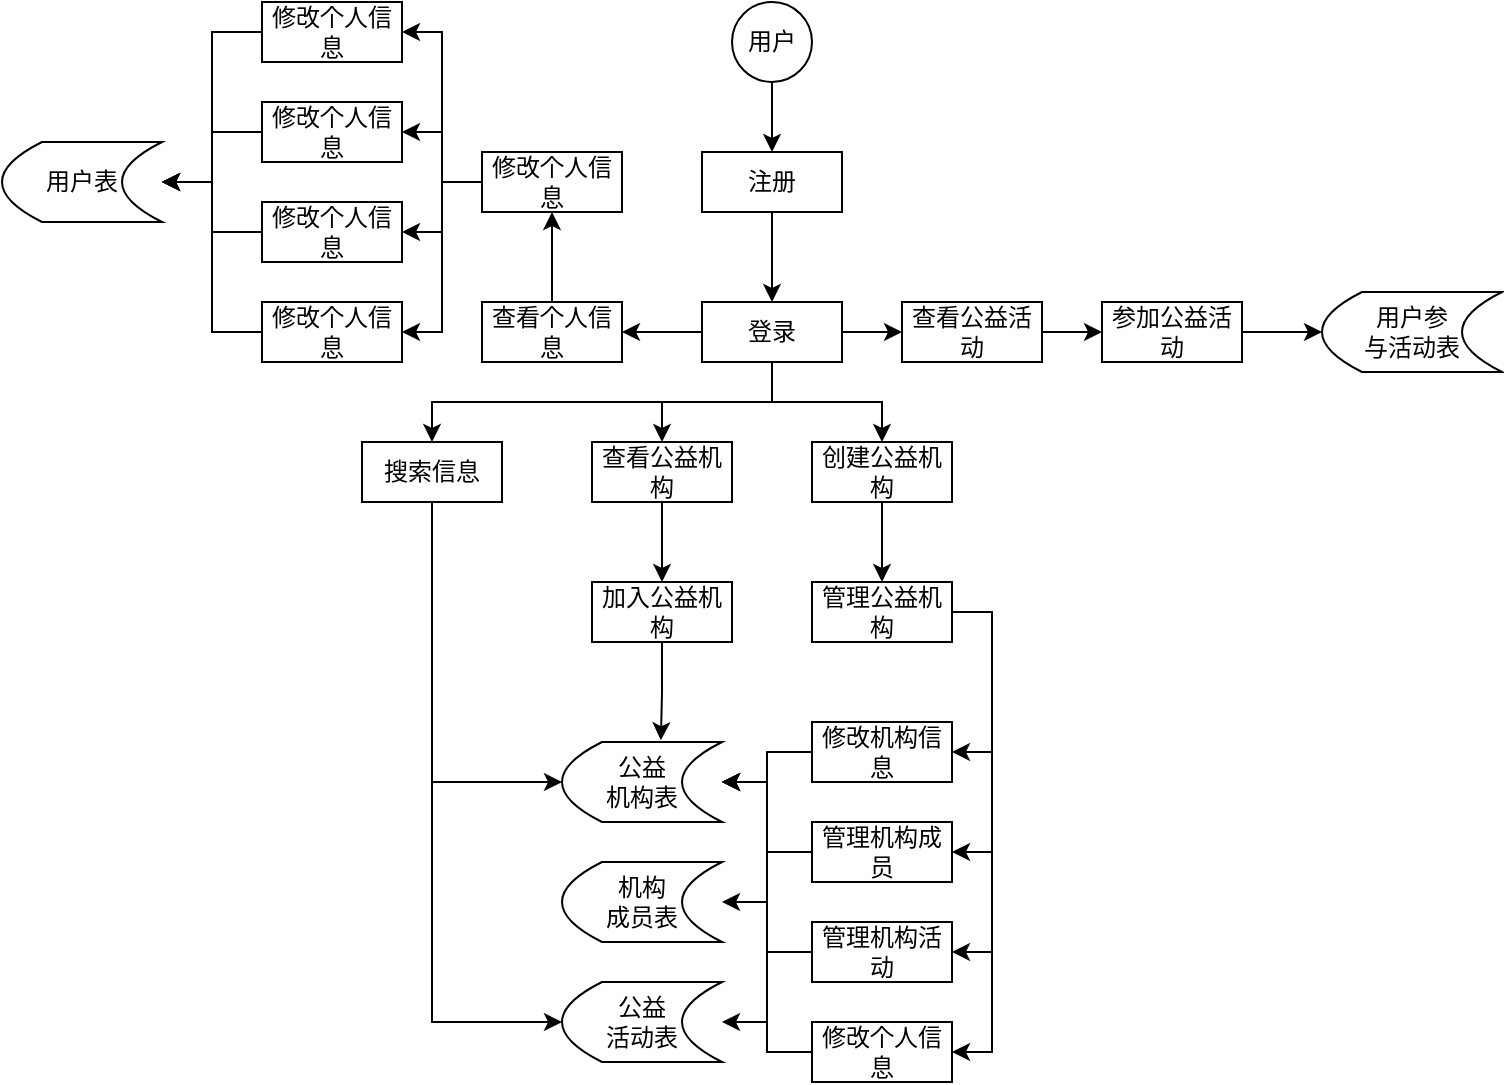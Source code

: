 <mxfile version="24.4.0" type="github">
  <diagram id="C5RBs43oDa-KdzZeNtuy" name="Page-1">
    <mxGraphModel dx="1877" dy="522" grid="1" gridSize="10" guides="1" tooltips="1" connect="1" arrows="1" fold="1" page="1" pageScale="1" pageWidth="827" pageHeight="1169" math="0" shadow="0">
      <root>
        <mxCell id="WIyWlLk6GJQsqaUBKTNV-0" />
        <mxCell id="WIyWlLk6GJQsqaUBKTNV-1" parent="WIyWlLk6GJQsqaUBKTNV-0" />
        <mxCell id="ZlSOmMxpBwmq8ZwxbkZ--15" style="edgeStyle=orthogonalEdgeStyle;rounded=0;orthogonalLoop=1;jettySize=auto;html=1;exitX=0.5;exitY=1;exitDx=0;exitDy=0;entryX=0.5;entryY=0;entryDx=0;entryDy=0;" edge="1" parent="WIyWlLk6GJQsqaUBKTNV-1" source="ZlSOmMxpBwmq8ZwxbkZ--0" target="ZlSOmMxpBwmq8ZwxbkZ--1">
          <mxGeometry relative="1" as="geometry" />
        </mxCell>
        <mxCell id="ZlSOmMxpBwmq8ZwxbkZ--0" value="注册" style="rounded=0;whiteSpace=wrap;html=1;" vertex="1" parent="WIyWlLk6GJQsqaUBKTNV-1">
          <mxGeometry x="90" y="115" width="70" height="30" as="geometry" />
        </mxCell>
        <mxCell id="ZlSOmMxpBwmq8ZwxbkZ--13" style="edgeStyle=orthogonalEdgeStyle;rounded=0;orthogonalLoop=1;jettySize=auto;html=1;exitX=1;exitY=0.5;exitDx=0;exitDy=0;entryX=0;entryY=0.5;entryDx=0;entryDy=0;" edge="1" parent="WIyWlLk6GJQsqaUBKTNV-1" source="ZlSOmMxpBwmq8ZwxbkZ--1" target="ZlSOmMxpBwmq8ZwxbkZ--12">
          <mxGeometry relative="1" as="geometry" />
        </mxCell>
        <mxCell id="ZlSOmMxpBwmq8ZwxbkZ--17" style="edgeStyle=orthogonalEdgeStyle;rounded=0;orthogonalLoop=1;jettySize=auto;html=1;exitX=0;exitY=0.5;exitDx=0;exitDy=0;" edge="1" parent="WIyWlLk6GJQsqaUBKTNV-1" source="ZlSOmMxpBwmq8ZwxbkZ--1">
          <mxGeometry relative="1" as="geometry">
            <mxPoint x="50.0" y="205" as="targetPoint" />
          </mxGeometry>
        </mxCell>
        <mxCell id="ZlSOmMxpBwmq8ZwxbkZ--39" style="edgeStyle=orthogonalEdgeStyle;rounded=0;orthogonalLoop=1;jettySize=auto;html=1;exitX=0.5;exitY=1;exitDx=0;exitDy=0;entryX=0.5;entryY=0;entryDx=0;entryDy=0;" edge="1" parent="WIyWlLk6GJQsqaUBKTNV-1" source="ZlSOmMxpBwmq8ZwxbkZ--1" target="ZlSOmMxpBwmq8ZwxbkZ--37">
          <mxGeometry relative="1" as="geometry" />
        </mxCell>
        <mxCell id="ZlSOmMxpBwmq8ZwxbkZ--40" style="edgeStyle=orthogonalEdgeStyle;rounded=0;orthogonalLoop=1;jettySize=auto;html=1;exitX=0.5;exitY=1;exitDx=0;exitDy=0;entryX=0.5;entryY=0;entryDx=0;entryDy=0;" edge="1" parent="WIyWlLk6GJQsqaUBKTNV-1" source="ZlSOmMxpBwmq8ZwxbkZ--1" target="ZlSOmMxpBwmq8ZwxbkZ--36">
          <mxGeometry relative="1" as="geometry" />
        </mxCell>
        <mxCell id="ZlSOmMxpBwmq8ZwxbkZ--83" style="edgeStyle=orthogonalEdgeStyle;rounded=0;orthogonalLoop=1;jettySize=auto;html=1;exitX=0.5;exitY=1;exitDx=0;exitDy=0;entryX=0.5;entryY=0;entryDx=0;entryDy=0;" edge="1" parent="WIyWlLk6GJQsqaUBKTNV-1" source="ZlSOmMxpBwmq8ZwxbkZ--1" target="ZlSOmMxpBwmq8ZwxbkZ--82">
          <mxGeometry relative="1" as="geometry" />
        </mxCell>
        <mxCell id="ZlSOmMxpBwmq8ZwxbkZ--1" value="登录" style="rounded=0;whiteSpace=wrap;html=1;" vertex="1" parent="WIyWlLk6GJQsqaUBKTNV-1">
          <mxGeometry x="90" y="190" width="70" height="30" as="geometry" />
        </mxCell>
        <mxCell id="ZlSOmMxpBwmq8ZwxbkZ--4" style="edgeStyle=orthogonalEdgeStyle;rounded=0;orthogonalLoop=1;jettySize=auto;html=1;exitX=0.5;exitY=1;exitDx=0;exitDy=0;entryX=0.5;entryY=0;entryDx=0;entryDy=0;" edge="1" parent="WIyWlLk6GJQsqaUBKTNV-1" source="ZlSOmMxpBwmq8ZwxbkZ--2" target="ZlSOmMxpBwmq8ZwxbkZ--0">
          <mxGeometry relative="1" as="geometry" />
        </mxCell>
        <mxCell id="ZlSOmMxpBwmq8ZwxbkZ--2" value="用户" style="ellipse;whiteSpace=wrap;html=1;aspect=fixed;" vertex="1" parent="WIyWlLk6GJQsqaUBKTNV-1">
          <mxGeometry x="105" y="40" width="40" height="40" as="geometry" />
        </mxCell>
        <mxCell id="ZlSOmMxpBwmq8ZwxbkZ--33" style="edgeStyle=orthogonalEdgeStyle;rounded=0;orthogonalLoop=1;jettySize=auto;html=1;exitX=1;exitY=0.5;exitDx=0;exitDy=0;entryX=0;entryY=0.5;entryDx=0;entryDy=0;endArrow=none;endFill=0;startArrow=classic;startFill=1;" edge="1" parent="WIyWlLk6GJQsqaUBKTNV-1" source="ZlSOmMxpBwmq8ZwxbkZ--3" target="ZlSOmMxpBwmq8ZwxbkZ--21">
          <mxGeometry relative="1" as="geometry" />
        </mxCell>
        <mxCell id="ZlSOmMxpBwmq8ZwxbkZ--34" style="edgeStyle=orthogonalEdgeStyle;rounded=0;orthogonalLoop=1;jettySize=auto;html=1;exitX=1;exitY=0.5;exitDx=0;exitDy=0;entryX=0;entryY=0.5;entryDx=0;entryDy=0;endArrow=none;endFill=0;startArrow=classic;startFill=1;" edge="1" parent="WIyWlLk6GJQsqaUBKTNV-1" source="ZlSOmMxpBwmq8ZwxbkZ--3" target="ZlSOmMxpBwmq8ZwxbkZ--22">
          <mxGeometry relative="1" as="geometry" />
        </mxCell>
        <mxCell id="ZlSOmMxpBwmq8ZwxbkZ--35" style="edgeStyle=orthogonalEdgeStyle;rounded=0;orthogonalLoop=1;jettySize=auto;html=1;exitX=1;exitY=0.5;exitDx=0;exitDy=0;entryX=0;entryY=0.5;entryDx=0;entryDy=0;startArrow=classic;startFill=1;endArrow=none;endFill=0;" edge="1" parent="WIyWlLk6GJQsqaUBKTNV-1" source="ZlSOmMxpBwmq8ZwxbkZ--3" target="ZlSOmMxpBwmq8ZwxbkZ--23">
          <mxGeometry relative="1" as="geometry" />
        </mxCell>
        <mxCell id="ZlSOmMxpBwmq8ZwxbkZ--3" value="用户表" style="shape=dataStorage;whiteSpace=wrap;html=1;fixedSize=1;" vertex="1" parent="WIyWlLk6GJQsqaUBKTNV-1">
          <mxGeometry x="-260" y="110" width="80" height="40" as="geometry" />
        </mxCell>
        <mxCell id="ZlSOmMxpBwmq8ZwxbkZ--10" style="edgeStyle=orthogonalEdgeStyle;rounded=0;orthogonalLoop=1;jettySize=auto;html=1;exitX=1;exitY=0.5;exitDx=0;exitDy=0;entryX=0;entryY=0.5;entryDx=0;entryDy=0;" edge="1" parent="WIyWlLk6GJQsqaUBKTNV-1" source="ZlSOmMxpBwmq8ZwxbkZ--7" target="ZlSOmMxpBwmq8ZwxbkZ--8">
          <mxGeometry relative="1" as="geometry" />
        </mxCell>
        <mxCell id="ZlSOmMxpBwmq8ZwxbkZ--7" value="参加公益活动" style="rounded=0;whiteSpace=wrap;html=1;" vertex="1" parent="WIyWlLk6GJQsqaUBKTNV-1">
          <mxGeometry x="290" y="190" width="70" height="30" as="geometry" />
        </mxCell>
        <mxCell id="ZlSOmMxpBwmq8ZwxbkZ--8" value="&lt;div&gt;用户参&lt;/div&gt;&lt;div&gt;与&lt;span style=&quot;background-color: initial;&quot;&gt;活动表&lt;/span&gt;&lt;/div&gt;" style="shape=dataStorage;whiteSpace=wrap;html=1;fixedSize=1;" vertex="1" parent="WIyWlLk6GJQsqaUBKTNV-1">
          <mxGeometry x="400" y="185" width="90" height="40" as="geometry" />
        </mxCell>
        <mxCell id="ZlSOmMxpBwmq8ZwxbkZ--14" style="edgeStyle=orthogonalEdgeStyle;rounded=0;orthogonalLoop=1;jettySize=auto;html=1;exitX=1;exitY=0.5;exitDx=0;exitDy=0;entryX=0;entryY=0.5;entryDx=0;entryDy=0;" edge="1" parent="WIyWlLk6GJQsqaUBKTNV-1" source="ZlSOmMxpBwmq8ZwxbkZ--12" target="ZlSOmMxpBwmq8ZwxbkZ--7">
          <mxGeometry relative="1" as="geometry" />
        </mxCell>
        <mxCell id="ZlSOmMxpBwmq8ZwxbkZ--12" value="查看公益活动" style="rounded=0;whiteSpace=wrap;html=1;" vertex="1" parent="WIyWlLk6GJQsqaUBKTNV-1">
          <mxGeometry x="190" y="190" width="70" height="30" as="geometry" />
        </mxCell>
        <mxCell id="ZlSOmMxpBwmq8ZwxbkZ--19" style="edgeStyle=orthogonalEdgeStyle;rounded=0;orthogonalLoop=1;jettySize=auto;html=1;exitX=0.5;exitY=0;exitDx=0;exitDy=0;entryX=0.5;entryY=1;entryDx=0;entryDy=0;" edge="1" parent="WIyWlLk6GJQsqaUBKTNV-1" source="ZlSOmMxpBwmq8ZwxbkZ--16" target="ZlSOmMxpBwmq8ZwxbkZ--18">
          <mxGeometry relative="1" as="geometry" />
        </mxCell>
        <mxCell id="ZlSOmMxpBwmq8ZwxbkZ--16" value="查看个人信息" style="rounded=0;whiteSpace=wrap;html=1;" vertex="1" parent="WIyWlLk6GJQsqaUBKTNV-1">
          <mxGeometry x="-20" y="190" width="70" height="30" as="geometry" />
        </mxCell>
        <mxCell id="ZlSOmMxpBwmq8ZwxbkZ--24" style="edgeStyle=orthogonalEdgeStyle;rounded=0;orthogonalLoop=1;jettySize=auto;html=1;exitX=0;exitY=0.5;exitDx=0;exitDy=0;entryX=1;entryY=0.5;entryDx=0;entryDy=0;" edge="1" parent="WIyWlLk6GJQsqaUBKTNV-1" source="ZlSOmMxpBwmq8ZwxbkZ--18" target="ZlSOmMxpBwmq8ZwxbkZ--20">
          <mxGeometry relative="1" as="geometry" />
        </mxCell>
        <mxCell id="ZlSOmMxpBwmq8ZwxbkZ--25" style="edgeStyle=orthogonalEdgeStyle;rounded=0;orthogonalLoop=1;jettySize=auto;html=1;exitX=0;exitY=0.5;exitDx=0;exitDy=0;entryX=1;entryY=0.5;entryDx=0;entryDy=0;" edge="1" parent="WIyWlLk6GJQsqaUBKTNV-1" source="ZlSOmMxpBwmq8ZwxbkZ--18" target="ZlSOmMxpBwmq8ZwxbkZ--21">
          <mxGeometry relative="1" as="geometry" />
        </mxCell>
        <mxCell id="ZlSOmMxpBwmq8ZwxbkZ--26" style="edgeStyle=orthogonalEdgeStyle;rounded=0;orthogonalLoop=1;jettySize=auto;html=1;exitX=0;exitY=0.5;exitDx=0;exitDy=0;entryX=1;entryY=0.5;entryDx=0;entryDy=0;" edge="1" parent="WIyWlLk6GJQsqaUBKTNV-1" source="ZlSOmMxpBwmq8ZwxbkZ--18" target="ZlSOmMxpBwmq8ZwxbkZ--22">
          <mxGeometry relative="1" as="geometry" />
        </mxCell>
        <mxCell id="ZlSOmMxpBwmq8ZwxbkZ--27" style="edgeStyle=orthogonalEdgeStyle;rounded=0;orthogonalLoop=1;jettySize=auto;html=1;exitX=0;exitY=0.5;exitDx=0;exitDy=0;entryX=1;entryY=0.5;entryDx=0;entryDy=0;" edge="1" parent="WIyWlLk6GJQsqaUBKTNV-1" source="ZlSOmMxpBwmq8ZwxbkZ--18" target="ZlSOmMxpBwmq8ZwxbkZ--23">
          <mxGeometry relative="1" as="geometry" />
        </mxCell>
        <mxCell id="ZlSOmMxpBwmq8ZwxbkZ--18" value="修改个人信息" style="rounded=0;whiteSpace=wrap;html=1;" vertex="1" parent="WIyWlLk6GJQsqaUBKTNV-1">
          <mxGeometry x="-20" y="115" width="70" height="30" as="geometry" />
        </mxCell>
        <mxCell id="ZlSOmMxpBwmq8ZwxbkZ--31" style="edgeStyle=orthogonalEdgeStyle;rounded=0;orthogonalLoop=1;jettySize=auto;html=1;exitX=0;exitY=0.5;exitDx=0;exitDy=0;entryX=1;entryY=0.5;entryDx=0;entryDy=0;" edge="1" parent="WIyWlLk6GJQsqaUBKTNV-1" source="ZlSOmMxpBwmq8ZwxbkZ--20" target="ZlSOmMxpBwmq8ZwxbkZ--3">
          <mxGeometry relative="1" as="geometry" />
        </mxCell>
        <mxCell id="ZlSOmMxpBwmq8ZwxbkZ--20" value="修改个人信息" style="rounded=0;whiteSpace=wrap;html=1;" vertex="1" parent="WIyWlLk6GJQsqaUBKTNV-1">
          <mxGeometry x="-130" y="40" width="70" height="30" as="geometry" />
        </mxCell>
        <mxCell id="ZlSOmMxpBwmq8ZwxbkZ--21" value="修改个人信息" style="rounded=0;whiteSpace=wrap;html=1;" vertex="1" parent="WIyWlLk6GJQsqaUBKTNV-1">
          <mxGeometry x="-130" y="90" width="70" height="30" as="geometry" />
        </mxCell>
        <mxCell id="ZlSOmMxpBwmq8ZwxbkZ--22" value="修改个人信息" style="rounded=0;whiteSpace=wrap;html=1;" vertex="1" parent="WIyWlLk6GJQsqaUBKTNV-1">
          <mxGeometry x="-130" y="140" width="70" height="30" as="geometry" />
        </mxCell>
        <mxCell id="ZlSOmMxpBwmq8ZwxbkZ--23" value="修改个人信息" style="rounded=0;whiteSpace=wrap;html=1;" vertex="1" parent="WIyWlLk6GJQsqaUBKTNV-1">
          <mxGeometry x="-130" y="190" width="70" height="30" as="geometry" />
        </mxCell>
        <mxCell id="ZlSOmMxpBwmq8ZwxbkZ--44" style="edgeStyle=orthogonalEdgeStyle;rounded=0;orthogonalLoop=1;jettySize=auto;html=1;exitX=0.5;exitY=1;exitDx=0;exitDy=0;entryX=0.5;entryY=0;entryDx=0;entryDy=0;" edge="1" parent="WIyWlLk6GJQsqaUBKTNV-1" source="ZlSOmMxpBwmq8ZwxbkZ--36" target="ZlSOmMxpBwmq8ZwxbkZ--43">
          <mxGeometry relative="1" as="geometry" />
        </mxCell>
        <mxCell id="ZlSOmMxpBwmq8ZwxbkZ--36" value="创建公益机构" style="rounded=0;whiteSpace=wrap;html=1;" vertex="1" parent="WIyWlLk6GJQsqaUBKTNV-1">
          <mxGeometry x="145" y="260" width="70" height="30" as="geometry" />
        </mxCell>
        <mxCell id="ZlSOmMxpBwmq8ZwxbkZ--45" style="edgeStyle=orthogonalEdgeStyle;rounded=0;orthogonalLoop=1;jettySize=auto;html=1;exitX=0.5;exitY=1;exitDx=0;exitDy=0;entryX=0.5;entryY=0;entryDx=0;entryDy=0;" edge="1" parent="WIyWlLk6GJQsqaUBKTNV-1" source="ZlSOmMxpBwmq8ZwxbkZ--37" target="ZlSOmMxpBwmq8ZwxbkZ--38">
          <mxGeometry relative="1" as="geometry" />
        </mxCell>
        <mxCell id="ZlSOmMxpBwmq8ZwxbkZ--37" value="查看公益机构" style="rounded=0;whiteSpace=wrap;html=1;" vertex="1" parent="WIyWlLk6GJQsqaUBKTNV-1">
          <mxGeometry x="35" y="260" width="70" height="30" as="geometry" />
        </mxCell>
        <mxCell id="ZlSOmMxpBwmq8ZwxbkZ--38" value="加入公益机构" style="rounded=0;whiteSpace=wrap;html=1;" vertex="1" parent="WIyWlLk6GJQsqaUBKTNV-1">
          <mxGeometry x="35" y="330" width="70" height="30" as="geometry" />
        </mxCell>
        <mxCell id="ZlSOmMxpBwmq8ZwxbkZ--59" style="edgeStyle=orthogonalEdgeStyle;rounded=0;orthogonalLoop=1;jettySize=auto;html=1;exitX=1;exitY=0.5;exitDx=0;exitDy=0;entryX=1;entryY=0.5;entryDx=0;entryDy=0;" edge="1" parent="WIyWlLk6GJQsqaUBKTNV-1" source="ZlSOmMxpBwmq8ZwxbkZ--43" target="ZlSOmMxpBwmq8ZwxbkZ--53">
          <mxGeometry relative="1" as="geometry" />
        </mxCell>
        <mxCell id="ZlSOmMxpBwmq8ZwxbkZ--60" style="edgeStyle=orthogonalEdgeStyle;rounded=0;orthogonalLoop=1;jettySize=auto;html=1;exitX=1;exitY=0.5;exitDx=0;exitDy=0;entryX=1;entryY=0.5;entryDx=0;entryDy=0;" edge="1" parent="WIyWlLk6GJQsqaUBKTNV-1" source="ZlSOmMxpBwmq8ZwxbkZ--43" target="ZlSOmMxpBwmq8ZwxbkZ--54">
          <mxGeometry relative="1" as="geometry" />
        </mxCell>
        <mxCell id="ZlSOmMxpBwmq8ZwxbkZ--61" style="edgeStyle=orthogonalEdgeStyle;rounded=0;orthogonalLoop=1;jettySize=auto;html=1;exitX=1;exitY=0.5;exitDx=0;exitDy=0;entryX=1;entryY=0.5;entryDx=0;entryDy=0;" edge="1" parent="WIyWlLk6GJQsqaUBKTNV-1" source="ZlSOmMxpBwmq8ZwxbkZ--43" target="ZlSOmMxpBwmq8ZwxbkZ--55">
          <mxGeometry relative="1" as="geometry" />
        </mxCell>
        <mxCell id="ZlSOmMxpBwmq8ZwxbkZ--62" style="edgeStyle=orthogonalEdgeStyle;rounded=0;orthogonalLoop=1;jettySize=auto;html=1;exitX=1;exitY=0.5;exitDx=0;exitDy=0;entryX=1;entryY=0.5;entryDx=0;entryDy=0;" edge="1" parent="WIyWlLk6GJQsqaUBKTNV-1" source="ZlSOmMxpBwmq8ZwxbkZ--43" target="ZlSOmMxpBwmq8ZwxbkZ--56">
          <mxGeometry relative="1" as="geometry" />
        </mxCell>
        <mxCell id="ZlSOmMxpBwmq8ZwxbkZ--43" value="管理公益机构" style="rounded=0;whiteSpace=wrap;html=1;" vertex="1" parent="WIyWlLk6GJQsqaUBKTNV-1">
          <mxGeometry x="145" y="330" width="70" height="30" as="geometry" />
        </mxCell>
        <mxCell id="ZlSOmMxpBwmq8ZwxbkZ--70" style="edgeStyle=orthogonalEdgeStyle;rounded=0;orthogonalLoop=1;jettySize=auto;html=1;exitX=1;exitY=0.5;exitDx=0;exitDy=0;entryX=0;entryY=0.5;entryDx=0;entryDy=0;startArrow=classic;startFill=1;endArrow=none;endFill=0;" edge="1" parent="WIyWlLk6GJQsqaUBKTNV-1" source="ZlSOmMxpBwmq8ZwxbkZ--46" target="ZlSOmMxpBwmq8ZwxbkZ--53">
          <mxGeometry relative="1" as="geometry" />
        </mxCell>
        <mxCell id="ZlSOmMxpBwmq8ZwxbkZ--71" style="edgeStyle=orthogonalEdgeStyle;rounded=0;orthogonalLoop=1;jettySize=auto;html=1;exitX=1;exitY=0.5;exitDx=0;exitDy=0;entryX=0;entryY=0.5;entryDx=0;entryDy=0;startArrow=classic;startFill=1;endArrow=none;endFill=0;" edge="1" parent="WIyWlLk6GJQsqaUBKTNV-1" source="ZlSOmMxpBwmq8ZwxbkZ--46" target="ZlSOmMxpBwmq8ZwxbkZ--54">
          <mxGeometry relative="1" as="geometry" />
        </mxCell>
        <mxCell id="ZlSOmMxpBwmq8ZwxbkZ--72" style="edgeStyle=orthogonalEdgeStyle;rounded=0;orthogonalLoop=1;jettySize=auto;html=1;exitX=1;exitY=0.5;exitDx=0;exitDy=0;entryX=0;entryY=0.5;entryDx=0;entryDy=0;startArrow=classic;startFill=1;endArrow=none;endFill=0;" edge="1" parent="WIyWlLk6GJQsqaUBKTNV-1" source="ZlSOmMxpBwmq8ZwxbkZ--46" target="ZlSOmMxpBwmq8ZwxbkZ--55">
          <mxGeometry relative="1" as="geometry" />
        </mxCell>
        <mxCell id="ZlSOmMxpBwmq8ZwxbkZ--73" style="edgeStyle=orthogonalEdgeStyle;rounded=0;orthogonalLoop=1;jettySize=auto;html=1;exitX=1;exitY=0.5;exitDx=0;exitDy=0;entryX=0;entryY=0.5;entryDx=0;entryDy=0;startArrow=classic;startFill=1;endArrow=none;endFill=0;" edge="1" parent="WIyWlLk6GJQsqaUBKTNV-1" source="ZlSOmMxpBwmq8ZwxbkZ--46" target="ZlSOmMxpBwmq8ZwxbkZ--56">
          <mxGeometry relative="1" as="geometry" />
        </mxCell>
        <mxCell id="ZlSOmMxpBwmq8ZwxbkZ--46" value="公益&lt;div&gt;机构表&lt;/div&gt;" style="shape=dataStorage;whiteSpace=wrap;html=1;fixedSize=1;" vertex="1" parent="WIyWlLk6GJQsqaUBKTNV-1">
          <mxGeometry x="20" y="410" width="80" height="40" as="geometry" />
        </mxCell>
        <mxCell id="ZlSOmMxpBwmq8ZwxbkZ--53" value="修改机构信息" style="rounded=0;whiteSpace=wrap;html=1;" vertex="1" parent="WIyWlLk6GJQsqaUBKTNV-1">
          <mxGeometry x="145" y="400" width="70" height="30" as="geometry" />
        </mxCell>
        <mxCell id="ZlSOmMxpBwmq8ZwxbkZ--54" value="管理机构成员" style="rounded=0;whiteSpace=wrap;html=1;" vertex="1" parent="WIyWlLk6GJQsqaUBKTNV-1">
          <mxGeometry x="145" y="450" width="70" height="30" as="geometry" />
        </mxCell>
        <mxCell id="ZlSOmMxpBwmq8ZwxbkZ--79" style="edgeStyle=orthogonalEdgeStyle;rounded=0;orthogonalLoop=1;jettySize=auto;html=1;exitX=0;exitY=0.5;exitDx=0;exitDy=0;" edge="1" parent="WIyWlLk6GJQsqaUBKTNV-1" source="ZlSOmMxpBwmq8ZwxbkZ--55" target="ZlSOmMxpBwmq8ZwxbkZ--77">
          <mxGeometry relative="1" as="geometry" />
        </mxCell>
        <mxCell id="ZlSOmMxpBwmq8ZwxbkZ--55" value="管理机构活动" style="rounded=0;whiteSpace=wrap;html=1;" vertex="1" parent="WIyWlLk6GJQsqaUBKTNV-1">
          <mxGeometry x="145" y="500" width="70" height="30" as="geometry" />
        </mxCell>
        <mxCell id="ZlSOmMxpBwmq8ZwxbkZ--56" value="修改个人信息" style="rounded=0;whiteSpace=wrap;html=1;" vertex="1" parent="WIyWlLk6GJQsqaUBKTNV-1">
          <mxGeometry x="145" y="550" width="70" height="30" as="geometry" />
        </mxCell>
        <mxCell id="ZlSOmMxpBwmq8ZwxbkZ--69" style="edgeStyle=orthogonalEdgeStyle;rounded=0;orthogonalLoop=1;jettySize=auto;html=1;exitX=0.5;exitY=1;exitDx=0;exitDy=0;entryX=0.618;entryY=-0.022;entryDx=0;entryDy=0;entryPerimeter=0;" edge="1" parent="WIyWlLk6GJQsqaUBKTNV-1" source="ZlSOmMxpBwmq8ZwxbkZ--38" target="ZlSOmMxpBwmq8ZwxbkZ--46">
          <mxGeometry relative="1" as="geometry" />
        </mxCell>
        <mxCell id="ZlSOmMxpBwmq8ZwxbkZ--77" value="&lt;div&gt;机构&lt;/div&gt;&lt;div&gt;成员表&lt;/div&gt;" style="shape=dataStorage;whiteSpace=wrap;html=1;fixedSize=1;" vertex="1" parent="WIyWlLk6GJQsqaUBKTNV-1">
          <mxGeometry x="20" y="470" width="80" height="40" as="geometry" />
        </mxCell>
        <mxCell id="ZlSOmMxpBwmq8ZwxbkZ--81" style="edgeStyle=orthogonalEdgeStyle;rounded=0;orthogonalLoop=1;jettySize=auto;html=1;exitX=1;exitY=0.5;exitDx=0;exitDy=0;entryX=0;entryY=0.5;entryDx=0;entryDy=0;endArrow=none;endFill=0;startArrow=classic;startFill=1;" edge="1" parent="WIyWlLk6GJQsqaUBKTNV-1" source="ZlSOmMxpBwmq8ZwxbkZ--80" target="ZlSOmMxpBwmq8ZwxbkZ--56">
          <mxGeometry relative="1" as="geometry" />
        </mxCell>
        <mxCell id="ZlSOmMxpBwmq8ZwxbkZ--80" value="公益&lt;div&gt;活动表&lt;/div&gt;" style="shape=dataStorage;whiteSpace=wrap;html=1;fixedSize=1;" vertex="1" parent="WIyWlLk6GJQsqaUBKTNV-1">
          <mxGeometry x="20" y="530" width="80" height="40" as="geometry" />
        </mxCell>
        <mxCell id="ZlSOmMxpBwmq8ZwxbkZ--84" style="edgeStyle=orthogonalEdgeStyle;rounded=0;orthogonalLoop=1;jettySize=auto;html=1;exitX=0.5;exitY=1;exitDx=0;exitDy=0;entryX=0;entryY=0.5;entryDx=0;entryDy=0;" edge="1" parent="WIyWlLk6GJQsqaUBKTNV-1" source="ZlSOmMxpBwmq8ZwxbkZ--82" target="ZlSOmMxpBwmq8ZwxbkZ--46">
          <mxGeometry relative="1" as="geometry" />
        </mxCell>
        <mxCell id="ZlSOmMxpBwmq8ZwxbkZ--85" style="edgeStyle=orthogonalEdgeStyle;rounded=0;orthogonalLoop=1;jettySize=auto;html=1;exitX=0.5;exitY=1;exitDx=0;exitDy=0;entryX=0;entryY=0.5;entryDx=0;entryDy=0;" edge="1" parent="WIyWlLk6GJQsqaUBKTNV-1" source="ZlSOmMxpBwmq8ZwxbkZ--82" target="ZlSOmMxpBwmq8ZwxbkZ--80">
          <mxGeometry relative="1" as="geometry" />
        </mxCell>
        <mxCell id="ZlSOmMxpBwmq8ZwxbkZ--82" value="搜索信息" style="rounded=0;whiteSpace=wrap;html=1;" vertex="1" parent="WIyWlLk6GJQsqaUBKTNV-1">
          <mxGeometry x="-80" y="260" width="70" height="30" as="geometry" />
        </mxCell>
      </root>
    </mxGraphModel>
  </diagram>
</mxfile>
